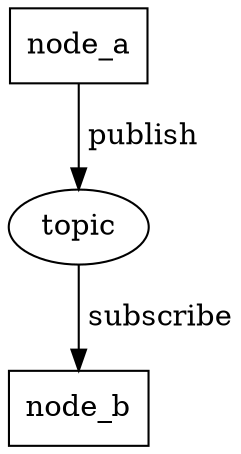 digraph node_and_topic {node [shape=box,style=filled,fillcolor=white]; node_a; node_b; node [shape=ellipse,style=filled,fillcolor=white]; topic; node_a->topic[label=" publish"]; topic->node_b[label=" subscribe"]; }
